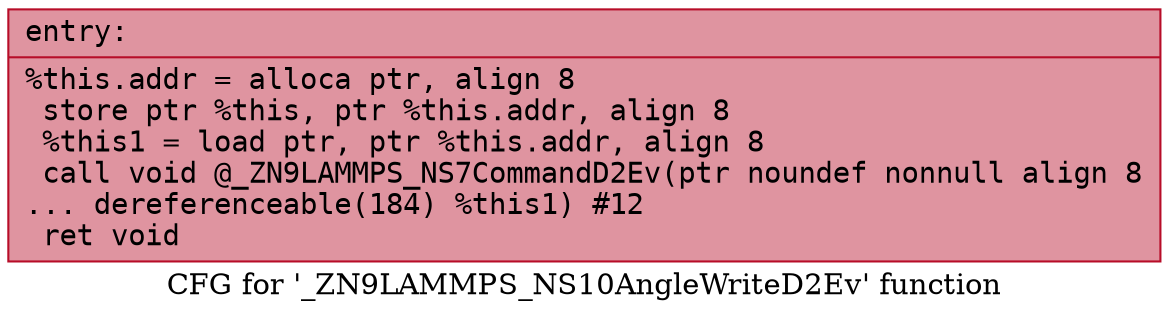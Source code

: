 digraph "CFG for '_ZN9LAMMPS_NS10AngleWriteD2Ev' function" {
	label="CFG for '_ZN9LAMMPS_NS10AngleWriteD2Ev' function";

	Node0x5640393cb830 [shape=record,color="#b70d28ff", style=filled, fillcolor="#b70d2870" fontname="Courier",label="{entry:\l|  %this.addr = alloca ptr, align 8\l  store ptr %this, ptr %this.addr, align 8\l  %this1 = load ptr, ptr %this.addr, align 8\l  call void @_ZN9LAMMPS_NS7CommandD2Ev(ptr noundef nonnull align 8\l... dereferenceable(184) %this1) #12\l  ret void\l}"];
}
